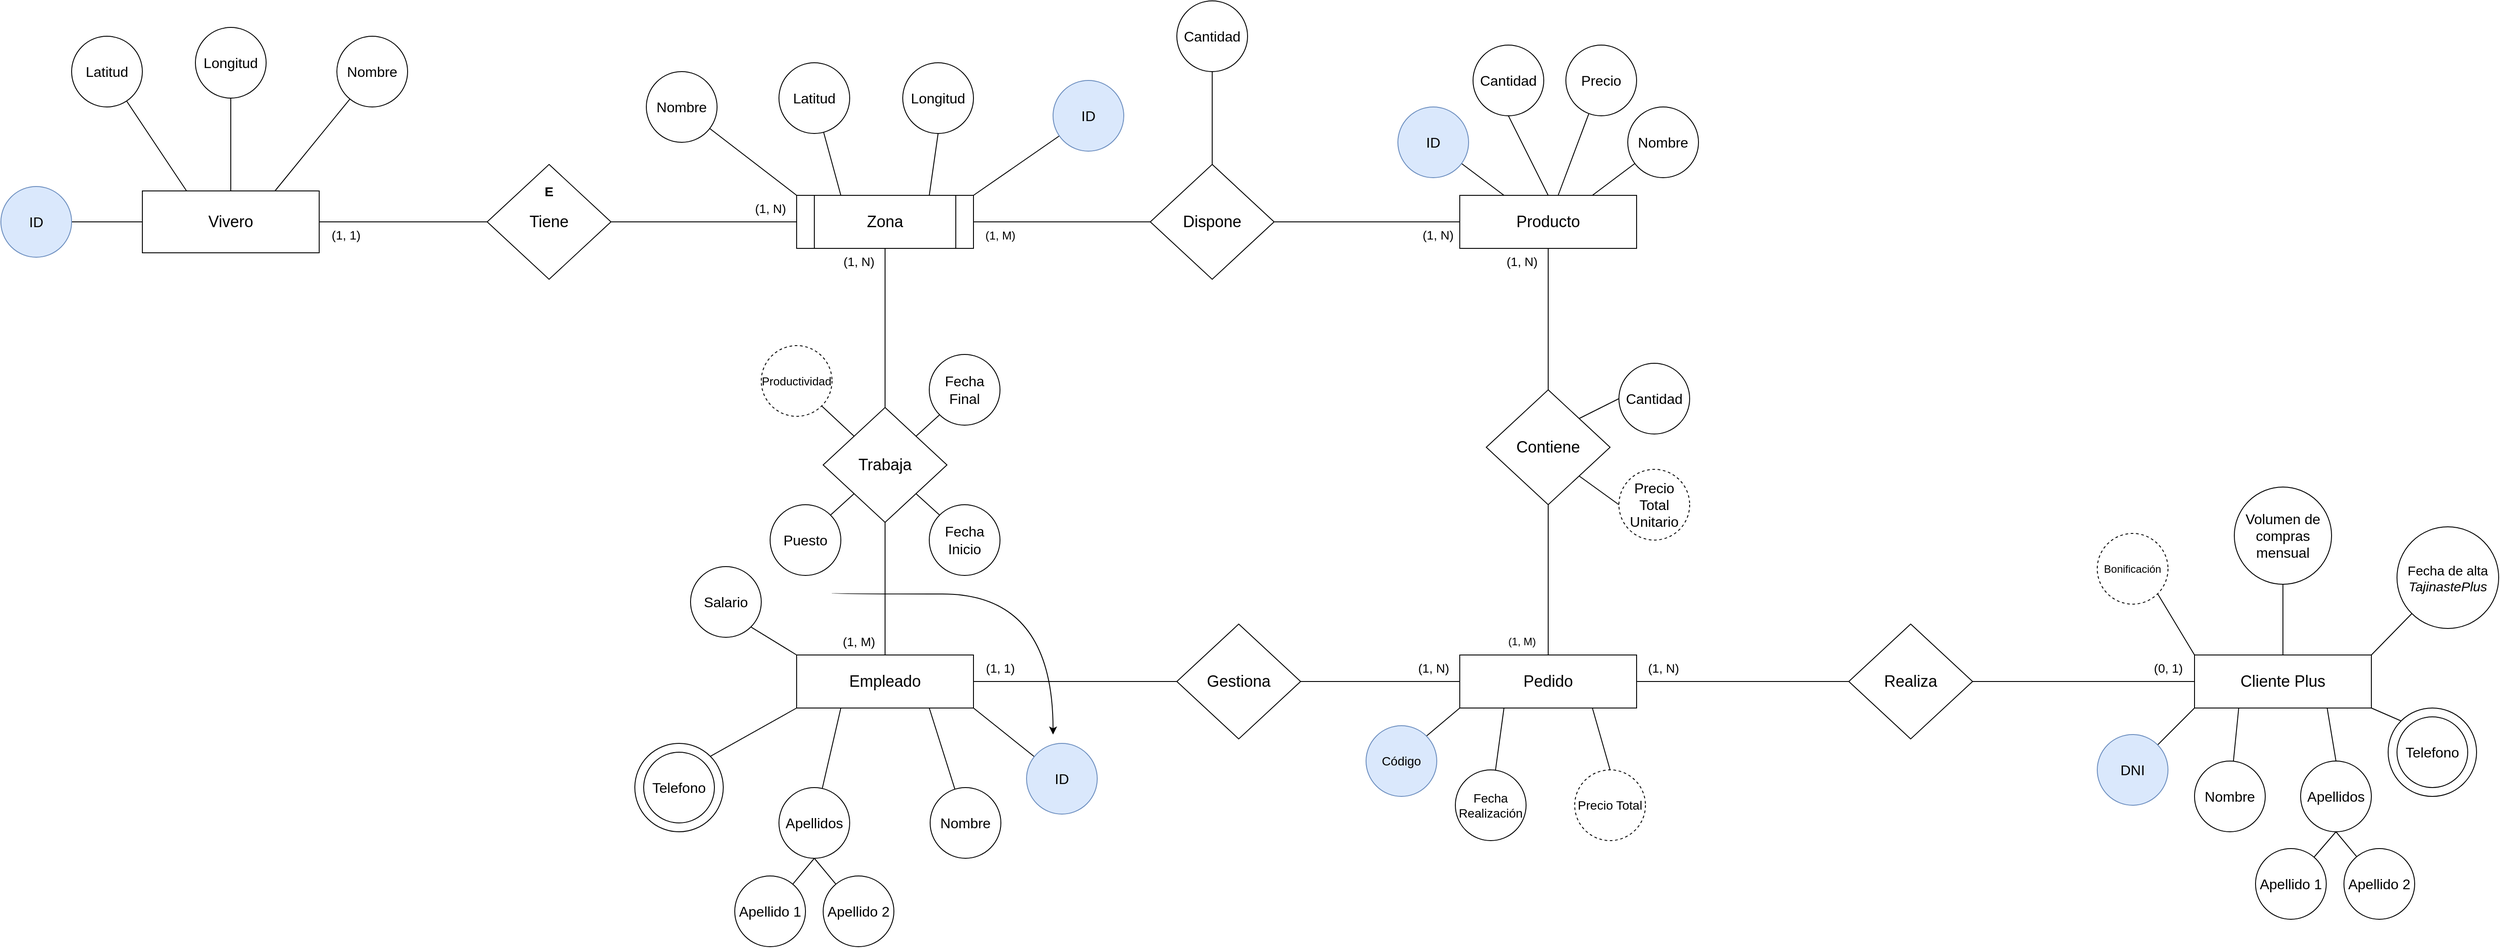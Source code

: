 <mxfile version="24.7.17">
  <diagram name="Página-1" id="b-sZRUC54bsHkVsVPGRe">
    <mxGraphModel grid="1" page="1" gridSize="10" guides="1" tooltips="1" connect="1" arrows="1" fold="1" pageScale="1" pageWidth="827" pageHeight="1169" math="0" shadow="0">
      <root>
        <mxCell id="0" />
        <mxCell id="1" parent="0" />
        <mxCell id="Cqu2y2vWlYIxZw1U-b0p-1" value="&lt;font style=&quot;font-size: 18px;&quot;&gt;Vivero&lt;/font&gt;" style="rounded=0;whiteSpace=wrap;html=1;" vertex="1" parent="1">
          <mxGeometry x="270" y="345" width="200" height="70" as="geometry" />
        </mxCell>
        <mxCell id="Cqu2y2vWlYIxZw1U-b0p-2" value="" style="endArrow=none;html=1;rounded=0;exitX=0;exitY=0.5;exitDx=0;exitDy=0;entryX=1;entryY=0.5;entryDx=0;entryDy=0;" edge="1" parent="1" source="Cqu2y2vWlYIxZw1U-b0p-1" target="Cqu2y2vWlYIxZw1U-b0p-3">
          <mxGeometry width="50" height="50" relative="1" as="geometry">
            <mxPoint x="238.71" y="511.63" as="sourcePoint" />
            <mxPoint x="199.997" y="380.005" as="targetPoint" />
          </mxGeometry>
        </mxCell>
        <mxCell id="2tq7A0gxsJtD3-_1VJJO-26" value="&lt;font style=&quot;font-size: 16px;&quot;&gt;Precio Total Unitario&lt;br&gt;&lt;/font&gt;" style="ellipse;whiteSpace=wrap;html=1;aspect=fixed;dashed=1;" vertex="1" parent="1">
          <mxGeometry x="1940" y="660" width="80" height="80" as="geometry" />
        </mxCell>
        <mxCell id="Cqu2y2vWlYIxZw1U-b0p-3" value="&lt;font style=&quot;font-size: 16px;&quot;&gt;ID&lt;/font&gt;" style="ellipse;whiteSpace=wrap;html=1;aspect=fixed;fillColor=#dae8fc;strokeColor=#6c8ebf;" vertex="1" parent="1">
          <mxGeometry x="110" y="340" width="80" height="80" as="geometry" />
        </mxCell>
        <mxCell id="2tq7A0gxsJtD3-_1VJJO-27" style="rounded=0;orthogonalLoop=1;jettySize=auto;html=1;exitX=0;exitY=0.5;exitDx=0;exitDy=0;entryX=1;entryY=1;entryDx=0;entryDy=0;endArrow=none;endFill=0;" edge="1" parent="1" source="2tq7A0gxsJtD3-_1VJJO-26" target="2tq7A0gxsJtD3-_1VJJO-19">
          <mxGeometry relative="1" as="geometry" />
        </mxCell>
        <mxCell id="Cqu2y2vWlYIxZw1U-b0p-4" value="" style="endArrow=none;html=1;rounded=0;exitX=0.25;exitY=0;exitDx=0;exitDy=0;" edge="1" parent="1" source="Cqu2y2vWlYIxZw1U-b0p-1" target="Cqu2y2vWlYIxZw1U-b0p-5">
          <mxGeometry width="50" height="50" relative="1" as="geometry">
            <mxPoint x="510" y="400" as="sourcePoint" />
            <mxPoint x="310" y="230" as="targetPoint" />
          </mxGeometry>
        </mxCell>
        <mxCell id="Cqu2y2vWlYIxZw1U-b0p-5" value="&lt;font style=&quot;font-size: 16px;&quot;&gt;Latitud&lt;/font&gt;" style="ellipse;whiteSpace=wrap;html=1;aspect=fixed;" vertex="1" parent="1">
          <mxGeometry x="190" y="170" width="80" height="80" as="geometry" />
        </mxCell>
        <mxCell id="Cqu2y2vWlYIxZw1U-b0p-6" value="" style="endArrow=none;html=1;rounded=0;exitX=0.5;exitY=0;exitDx=0;exitDy=0;entryX=0.5;entryY=1;entryDx=0;entryDy=0;" edge="1" parent="1" source="Cqu2y2vWlYIxZw1U-b0p-1" target="Cqu2y2vWlYIxZw1U-b0p-7">
          <mxGeometry width="50" height="50" relative="1" as="geometry">
            <mxPoint x="510" y="400" as="sourcePoint" />
            <mxPoint x="450" y="240" as="targetPoint" />
          </mxGeometry>
        </mxCell>
        <mxCell id="Cqu2y2vWlYIxZw1U-b0p-7" value="&lt;font style=&quot;font-size: 16px;&quot;&gt;Longitud&lt;/font&gt;" style="ellipse;whiteSpace=wrap;html=1;aspect=fixed;" vertex="1" parent="1">
          <mxGeometry x="330" y="160" width="80" height="80" as="geometry" />
        </mxCell>
        <mxCell id="Cqu2y2vWlYIxZw1U-b0p-8" value="" style="endArrow=none;html=1;rounded=0;exitX=1;exitY=0.5;exitDx=0;exitDy=0;" edge="1" parent="1" source="Cqu2y2vWlYIxZw1U-b0p-1" target="Cqu2y2vWlYIxZw1U-b0p-9">
          <mxGeometry width="50" height="50" relative="1" as="geometry">
            <mxPoint x="510" y="390" as="sourcePoint" />
            <mxPoint x="700" y="380" as="targetPoint" />
          </mxGeometry>
        </mxCell>
        <mxCell id="Cqu2y2vWlYIxZw1U-b0p-9" value="&lt;font style=&quot;font-size: 18px;&quot;&gt;Tiene&lt;/font&gt;" style="rhombus;whiteSpace=wrap;html=1;" vertex="1" parent="1">
          <mxGeometry x="660" y="315" width="140" height="130" as="geometry" />
        </mxCell>
        <mxCell id="Cqu2y2vWlYIxZw1U-b0p-10" value="" style="endArrow=none;html=1;rounded=0;exitX=1;exitY=0.5;exitDx=0;exitDy=0;entryX=0;entryY=0.5;entryDx=0;entryDy=0;" edge="1" parent="1" source="Cqu2y2vWlYIxZw1U-b0p-9">
          <mxGeometry width="50" height="50" relative="1" as="geometry">
            <mxPoint x="860" y="379.5" as="sourcePoint" />
            <mxPoint x="1010" y="380" as="targetPoint" />
          </mxGeometry>
        </mxCell>
        <mxCell id="Cqu2y2vWlYIxZw1U-b0p-12" value="" style="endArrow=none;html=1;rounded=0;exitX=0.25;exitY=0;exitDx=0;exitDy=0;" edge="1" parent="1" source="6jOyNxbrhBGqHSmDFOe4-2" target="Cqu2y2vWlYIxZw1U-b0p-13">
          <mxGeometry width="50" height="50" relative="1" as="geometry">
            <mxPoint x="1110" y="350" as="sourcePoint" />
            <mxPoint x="1050" y="230" as="targetPoint" />
          </mxGeometry>
        </mxCell>
        <mxCell id="Cqu2y2vWlYIxZw1U-b0p-13" value="&lt;font style=&quot;font-size: 16px;&quot;&gt;Latitud&lt;/font&gt;" style="ellipse;whiteSpace=wrap;html=1;aspect=fixed;" vertex="1" parent="1">
          <mxGeometry x="990" y="200" width="80" height="80" as="geometry" />
        </mxCell>
        <mxCell id="Cqu2y2vWlYIxZw1U-b0p-14" value="" style="endArrow=none;html=1;rounded=0;exitX=0.75;exitY=0;exitDx=0;exitDy=0;entryX=0.5;entryY=1;entryDx=0;entryDy=0;" edge="1" parent="1" source="6jOyNxbrhBGqHSmDFOe4-2" target="Cqu2y2vWlYIxZw1U-b0p-15">
          <mxGeometry width="50" height="50" relative="1" as="geometry">
            <mxPoint x="1110" y="350" as="sourcePoint" />
            <mxPoint x="1190" y="240" as="targetPoint" />
          </mxGeometry>
        </mxCell>
        <mxCell id="Cqu2y2vWlYIxZw1U-b0p-15" value="&lt;font style=&quot;font-size: 16px;&quot;&gt;Longitud&lt;/font&gt;" style="ellipse;whiteSpace=wrap;html=1;aspect=fixed;" vertex="1" parent="1">
          <mxGeometry x="1130" y="200" width="80" height="80" as="geometry" />
        </mxCell>
        <mxCell id="Cqu2y2vWlYIxZw1U-b0p-16" value="" style="endArrow=none;html=1;rounded=0;exitX=0;exitY=0;exitDx=0;exitDy=0;" edge="1" parent="1" target="Cqu2y2vWlYIxZw1U-b0p-17">
          <mxGeometry width="50" height="50" relative="1" as="geometry">
            <mxPoint x="1010" y="350" as="sourcePoint" />
            <mxPoint x="900" y="260" as="targetPoint" />
          </mxGeometry>
        </mxCell>
        <mxCell id="Cqu2y2vWlYIxZw1U-b0p-17" value="&lt;font style=&quot;font-size: 16px;&quot;&gt;Nombre&lt;/font&gt;" style="ellipse;whiteSpace=wrap;html=1;aspect=fixed;" vertex="1" parent="1">
          <mxGeometry x="840" y="210" width="80" height="80" as="geometry" />
        </mxCell>
        <mxCell id="Cqu2y2vWlYIxZw1U-b0p-18" value="" style="endArrow=none;html=1;rounded=0;exitX=1;exitY=0;exitDx=0;exitDy=0;" edge="1" parent="1" target="Cqu2y2vWlYIxZw1U-b0p-19">
          <mxGeometry width="50" height="50" relative="1" as="geometry">
            <mxPoint x="1210" y="350" as="sourcePoint" />
            <mxPoint x="1340" y="270" as="targetPoint" />
          </mxGeometry>
        </mxCell>
        <mxCell id="Cqu2y2vWlYIxZw1U-b0p-19" value="&lt;font style=&quot;font-size: 16px;&quot;&gt;ID&lt;/font&gt;" style="ellipse;whiteSpace=wrap;html=1;aspect=fixed;fillColor=#dae8fc;strokeColor=#6c8ebf;" vertex="1" parent="1">
          <mxGeometry x="1300" y="220" width="80" height="80" as="geometry" />
        </mxCell>
        <mxCell id="Cqu2y2vWlYIxZw1U-b0p-20" value="" style="endArrow=none;html=1;rounded=0;exitX=0.75;exitY=0;exitDx=0;exitDy=0;" edge="1" parent="1" source="Cqu2y2vWlYIxZw1U-b0p-1" target="Cqu2y2vWlYIxZw1U-b0p-21">
          <mxGeometry width="50" height="50" relative="1" as="geometry">
            <mxPoint x="660" y="390" as="sourcePoint" />
            <mxPoint x="580" y="260" as="targetPoint" />
          </mxGeometry>
        </mxCell>
        <mxCell id="Cqu2y2vWlYIxZw1U-b0p-21" value="&lt;font style=&quot;font-size: 16px;&quot;&gt;Nombre&lt;/font&gt;" style="ellipse;whiteSpace=wrap;html=1;aspect=fixed;" vertex="1" parent="1">
          <mxGeometry x="490" y="170" width="80" height="80" as="geometry" />
        </mxCell>
        <mxCell id="Cqu2y2vWlYIxZw1U-b0p-22" value="&lt;span style=&quot;font-size: 14px;&quot;&gt;(1, 1)&lt;/span&gt;" style="text;html=1;align=center;verticalAlign=middle;resizable=0;points=[];autosize=1;strokeColor=none;fillColor=none;" vertex="1" parent="1">
          <mxGeometry x="470" y="380" width="60" height="30" as="geometry" />
        </mxCell>
        <mxCell id="Cqu2y2vWlYIxZw1U-b0p-23" value="&lt;span style=&quot;font-size: 14px;&quot;&gt;(1, N)&lt;/span&gt;" style="text;html=1;align=center;verticalAlign=middle;resizable=0;points=[];autosize=1;strokeColor=none;fillColor=none;" vertex="1" parent="1">
          <mxGeometry x="950" y="350" width="60" height="30" as="geometry" />
        </mxCell>
        <mxCell id="Cqu2y2vWlYIxZw1U-b0p-24" value="" style="endArrow=none;html=1;rounded=0;exitX=1;exitY=0.5;exitDx=0;exitDy=0;entryX=0;entryY=0.5;entryDx=0;entryDy=0;" edge="1" parent="1" target="Cqu2y2vWlYIxZw1U-b0p-26">
          <mxGeometry width="50" height="50" relative="1" as="geometry">
            <mxPoint x="1210" y="380" as="sourcePoint" />
            <mxPoint x="1410" y="380" as="targetPoint" />
          </mxGeometry>
        </mxCell>
        <mxCell id="Cqu2y2vWlYIxZw1U-b0p-26" value="&lt;font style=&quot;font-size: 18px;&quot;&gt;Dispone&lt;/font&gt;" style="rhombus;whiteSpace=wrap;html=1;" vertex="1" parent="1">
          <mxGeometry x="1410" y="315" width="140" height="130" as="geometry" />
        </mxCell>
        <mxCell id="Cqu2y2vWlYIxZw1U-b0p-28" value="" style="endArrow=none;html=1;rounded=0;exitX=1;exitY=0.5;exitDx=0;exitDy=0;entryX=0;entryY=0.5;entryDx=0;entryDy=0;" edge="1" parent="1" source="Cqu2y2vWlYIxZw1U-b0p-26" target="Cqu2y2vWlYIxZw1U-b0p-29">
          <mxGeometry width="50" height="50" relative="1" as="geometry">
            <mxPoint x="1560" y="379" as="sourcePoint" />
            <mxPoint x="1760" y="379" as="targetPoint" />
          </mxGeometry>
        </mxCell>
        <mxCell id="Cqu2y2vWlYIxZw1U-b0p-29" value="&lt;font style=&quot;font-size: 18px;&quot;&gt;Producto&lt;/font&gt;" style="rounded=0;whiteSpace=wrap;html=1;" vertex="1" parent="1">
          <mxGeometry x="1760" y="350" width="200" height="60" as="geometry" />
        </mxCell>
        <mxCell id="Cqu2y2vWlYIxZw1U-b0p-30" value="" style="endArrow=none;html=1;rounded=0;exitX=0.25;exitY=0;exitDx=0;exitDy=0;" edge="1" parent="1" source="Cqu2y2vWlYIxZw1U-b0p-29" target="Cqu2y2vWlYIxZw1U-b0p-31">
          <mxGeometry width="50" height="50" relative="1" as="geometry">
            <mxPoint x="1690" y="380" as="sourcePoint" />
            <mxPoint x="1680" y="270" as="targetPoint" />
          </mxGeometry>
        </mxCell>
        <mxCell id="Cqu2y2vWlYIxZw1U-b0p-31" value="&lt;font style=&quot;font-size: 16px;&quot;&gt;ID&lt;/font&gt;" style="ellipse;whiteSpace=wrap;html=1;aspect=fixed;fillColor=#dae8fc;strokeColor=#6c8ebf;" vertex="1" parent="1">
          <mxGeometry x="1690" y="250" width="80" height="80" as="geometry" />
        </mxCell>
        <mxCell id="Cqu2y2vWlYIxZw1U-b0p-32" value="" style="endArrow=none;html=1;rounded=0;exitX=0.75;exitY=0;exitDx=0;exitDy=0;" edge="1" parent="1" source="Cqu2y2vWlYIxZw1U-b0p-29" target="Cqu2y2vWlYIxZw1U-b0p-33">
          <mxGeometry width="50" height="50" relative="1" as="geometry">
            <mxPoint x="1690" y="380" as="sourcePoint" />
            <mxPoint x="1800" y="270" as="targetPoint" />
          </mxGeometry>
        </mxCell>
        <mxCell id="Cqu2y2vWlYIxZw1U-b0p-33" value="&lt;font style=&quot;font-size: 16px;&quot;&gt;Nombre&lt;/font&gt;" style="ellipse;whiteSpace=wrap;html=1;aspect=fixed;" vertex="1" parent="1">
          <mxGeometry x="1950" y="250" width="80" height="80" as="geometry" />
        </mxCell>
        <mxCell id="Cqu2y2vWlYIxZw1U-b0p-34" value="" style="endArrow=none;html=1;rounded=0;exitX=0.5;exitY=0;exitDx=0;exitDy=0;" edge="1" parent="1" source="Cqu2y2vWlYIxZw1U-b0p-26" target="Cqu2y2vWlYIxZw1U-b0p-35">
          <mxGeometry width="50" height="50" relative="1" as="geometry">
            <mxPoint x="1340" y="380" as="sourcePoint" />
            <mxPoint x="1480" y="190" as="targetPoint" />
          </mxGeometry>
        </mxCell>
        <mxCell id="Cqu2y2vWlYIxZw1U-b0p-35" value="&lt;font style=&quot;font-size: 16px;&quot;&gt;Cantidad&lt;/font&gt;" style="ellipse;whiteSpace=wrap;html=1;aspect=fixed;" vertex="1" parent="1">
          <mxGeometry x="1440" y="130" width="80" height="80" as="geometry" />
        </mxCell>
        <mxCell id="Cqu2y2vWlYIxZw1U-b0p-36" value="&lt;font style=&quot;font-size: 13px;&quot;&gt;(1, M)&lt;/font&gt;" style="text;html=1;align=center;verticalAlign=middle;resizable=0;points=[];autosize=1;strokeColor=none;fillColor=none;" vertex="1" parent="1">
          <mxGeometry x="1210" y="380" width="60" height="30" as="geometry" />
        </mxCell>
        <mxCell id="Cqu2y2vWlYIxZw1U-b0p-37" value="&lt;font style=&quot;font-size: 14px;&quot;&gt;(1, N)&lt;/font&gt;" style="text;html=1;align=center;verticalAlign=middle;resizable=0;points=[];autosize=1;strokeColor=none;fillColor=none;" vertex="1" parent="1">
          <mxGeometry x="1705" y="380" width="60" height="30" as="geometry" />
        </mxCell>
        <mxCell id="Cqu2y2vWlYIxZw1U-b0p-41" value="&lt;font style=&quot;font-size: 18px;&quot;&gt;Trabaja&lt;/font&gt;" style="rhombus;whiteSpace=wrap;html=1;" vertex="1" parent="1">
          <mxGeometry x="1040" y="590" width="140" height="130" as="geometry" />
        </mxCell>
        <mxCell id="2tq7A0gxsJtD3-_1VJJO-4" style="rounded=0;orthogonalLoop=1;jettySize=auto;html=1;exitX=1;exitY=0.5;exitDx=0;exitDy=0;entryX=0;entryY=0.5;entryDx=0;entryDy=0;endArrow=none;endFill=0;" edge="1" parent="1" source="Cqu2y2vWlYIxZw1U-b0p-48" target="2tq7A0gxsJtD3-_1VJJO-2">
          <mxGeometry relative="1" as="geometry" />
        </mxCell>
        <mxCell id="Cqu2y2vWlYIxZw1U-b0p-48" value="&lt;font style=&quot;font-size: 18px;&quot;&gt;Empleado&lt;/font&gt;" style="rounded=0;whiteSpace=wrap;html=1;" vertex="1" parent="1">
          <mxGeometry x="1010" y="870" width="200" height="60" as="geometry" />
        </mxCell>
        <mxCell id="Cqu2y2vWlYIxZw1U-b0p-49" value="" style="endArrow=none;html=1;rounded=0;exitX=0.5;exitY=0;exitDx=0;exitDy=0;entryX=0.5;entryY=1;entryDx=0;entryDy=0;" edge="1" parent="1" source="Cqu2y2vWlYIxZw1U-b0p-48" target="Cqu2y2vWlYIxZw1U-b0p-41">
          <mxGeometry width="50" height="50" relative="1" as="geometry">
            <mxPoint x="1100" y="750" as="sourcePoint" />
            <mxPoint x="1150" y="700" as="targetPoint" />
          </mxGeometry>
        </mxCell>
        <mxCell id="Cqu2y2vWlYIxZw1U-b0p-50" value="" style="endArrow=none;html=1;rounded=0;exitX=1;exitY=1;exitDx=0;exitDy=0;" edge="1" parent="1" source="Cqu2y2vWlYIxZw1U-b0p-48" target="Cqu2y2vWlYIxZw1U-b0p-51">
          <mxGeometry width="50" height="50" relative="1" as="geometry">
            <mxPoint x="1240" y="940" as="sourcePoint" />
            <mxPoint x="930" y="990" as="targetPoint" />
          </mxGeometry>
        </mxCell>
        <mxCell id="Cqu2y2vWlYIxZw1U-b0p-51" value="&lt;font style=&quot;font-size: 16px;&quot;&gt;ID&lt;/font&gt;" style="ellipse;whiteSpace=wrap;html=1;aspect=fixed;fillColor=#dae8fc;strokeColor=#6c8ebf;" vertex="1" parent="1">
          <mxGeometry x="1270" y="970" width="80" height="80" as="geometry" />
        </mxCell>
        <mxCell id="Cqu2y2vWlYIxZw1U-b0p-52" value="" style="endArrow=none;html=1;rounded=0;exitX=0.75;exitY=1;exitDx=0;exitDy=0;" edge="1" parent="1" source="Cqu2y2vWlYIxZw1U-b0p-48" target="Cqu2y2vWlYIxZw1U-b0p-53">
          <mxGeometry width="50" height="50" relative="1" as="geometry">
            <mxPoint x="1020" y="940" as="sourcePoint" />
            <mxPoint x="880" y="900" as="targetPoint" />
          </mxGeometry>
        </mxCell>
        <mxCell id="Cqu2y2vWlYIxZw1U-b0p-53" value="&lt;font style=&quot;font-size: 16px;&quot;&gt;Nombre&lt;/font&gt;" style="ellipse;whiteSpace=wrap;html=1;aspect=fixed;" vertex="1" parent="1">
          <mxGeometry x="1161" y="1020" width="80" height="80" as="geometry" />
        </mxCell>
        <mxCell id="Cqu2y2vWlYIxZw1U-b0p-54" value="" style="endArrow=none;html=1;rounded=0;exitX=0;exitY=1;exitDx=0;exitDy=0;entryX=1;entryY=0;entryDx=0;entryDy=0;" edge="1" parent="1" source="Cqu2y2vWlYIxZw1U-b0p-48" target="oXYsEidf6VKU98BRxcGU-14">
          <mxGeometry width="50" height="50" relative="1" as="geometry">
            <mxPoint x="1000" y="950.0" as="sourcePoint" />
            <mxPoint x="932.271" y="986.365" as="targetPoint" />
          </mxGeometry>
        </mxCell>
        <mxCell id="pxCASzFqiO6Pbht4L9mE-4" style="rounded=0;orthogonalLoop=1;jettySize=auto;html=1;exitX=0;exitY=0;exitDx=0;exitDy=0;entryX=1;entryY=1;entryDx=0;entryDy=0;endArrow=none;endFill=0;" edge="1" parent="1" source="Cqu2y2vWlYIxZw1U-b0p-57" target="Cqu2y2vWlYIxZw1U-b0p-41">
          <mxGeometry relative="1" as="geometry" />
        </mxCell>
        <mxCell id="Cqu2y2vWlYIxZw1U-b0p-57" value="&lt;font style=&quot;font-size: 16px;&quot;&gt;Fecha Inicio&lt;/font&gt;" style="ellipse;whiteSpace=wrap;html=1;aspect=fixed;" vertex="1" parent="1">
          <mxGeometry x="1160" y="700" width="80" height="80" as="geometry" />
        </mxCell>
        <mxCell id="pxCASzFqiO6Pbht4L9mE-3" style="rounded=0;orthogonalLoop=1;jettySize=auto;html=1;exitX=0;exitY=1;exitDx=0;exitDy=0;entryX=1;entryY=0;entryDx=0;entryDy=0;endArrow=none;endFill=0;" edge="1" parent="1" source="Cqu2y2vWlYIxZw1U-b0p-59" target="Cqu2y2vWlYIxZw1U-b0p-41">
          <mxGeometry relative="1" as="geometry" />
        </mxCell>
        <mxCell id="Cqu2y2vWlYIxZw1U-b0p-59" value="&lt;font style=&quot;font-size: 16px;&quot;&gt;Fecha Final&lt;/font&gt;" style="ellipse;whiteSpace=wrap;html=1;aspect=fixed;" vertex="1" parent="1">
          <mxGeometry x="1160" y="530" width="80" height="80" as="geometry" />
        </mxCell>
        <mxCell id="Cqu2y2vWlYIxZw1U-b0p-63" value="&lt;font style=&quot;font-size: 14px;&quot;&gt;(1, N)&lt;/font&gt;" style="text;html=1;align=center;verticalAlign=middle;resizable=0;points=[];autosize=1;strokeColor=none;fillColor=none;" vertex="1" parent="1">
          <mxGeometry x="1050" y="410" width="60" height="30" as="geometry" />
        </mxCell>
        <mxCell id="6jOyNxbrhBGqHSmDFOe4-2" value="&lt;font style=&quot;font-size: 18px;&quot;&gt;Zona&lt;/font&gt;" style="shape=process;whiteSpace=wrap;html=1;backgroundOutline=1;" vertex="1" parent="1">
          <mxGeometry x="1010" y="350" width="200" height="60" as="geometry" />
        </mxCell>
        <mxCell id="6jOyNxbrhBGqHSmDFOe4-3" value="&lt;font style=&quot;font-size: 15px;&quot;&gt;&lt;b&gt;E&lt;/b&gt;&lt;/font&gt;" style="text;html=1;align=center;verticalAlign=middle;whiteSpace=wrap;rounded=0;" vertex="1" parent="1">
          <mxGeometry x="700" y="330" width="60" height="30" as="geometry" />
        </mxCell>
        <mxCell id="6jOyNxbrhBGqHSmDFOe4-4" value="" style="endArrow=none;html=1;rounded=0;exitX=0.5;exitY=1;exitDx=0;exitDy=0;" edge="1" parent="1" source="6jOyNxbrhBGqHSmDFOe4-2">
          <mxGeometry width="50" height="50" relative="1" as="geometry">
            <mxPoint x="1060" y="760" as="sourcePoint" />
            <mxPoint x="1110" y="590" as="targetPoint" />
          </mxGeometry>
        </mxCell>
        <mxCell id="6jOyNxbrhBGqHSmDFOe4-5" value="&lt;span style=&quot;font-size: 14px;&quot;&gt;(1, M)&lt;/span&gt;" style="text;html=1;align=center;verticalAlign=middle;resizable=0;points=[];autosize=1;strokeColor=none;fillColor=none;" vertex="1" parent="1">
          <mxGeometry x="1050" y="840" width="60" height="30" as="geometry" />
        </mxCell>
        <mxCell id="6jOyNxbrhBGqHSmDFOe4-7" value="" style="endArrow=none;html=1;rounded=0;exitX=0.25;exitY=1;exitDx=0;exitDy=0;" edge="1" parent="1" source="Cqu2y2vWlYIxZw1U-b0p-48" target="6jOyNxbrhBGqHSmDFOe4-8">
          <mxGeometry width="50" height="50" relative="1" as="geometry">
            <mxPoint x="1000" y="980" as="sourcePoint" />
            <mxPoint x="830" y="920" as="targetPoint" />
          </mxGeometry>
        </mxCell>
        <mxCell id="6jOyNxbrhBGqHSmDFOe4-8" value="&lt;font style=&quot;font-size: 16px;&quot;&gt;Apellidos&lt;/font&gt;" style="ellipse;whiteSpace=wrap;html=1;aspect=fixed;" vertex="1" parent="1">
          <mxGeometry x="990" y="1020.0" width="80" height="80" as="geometry" />
        </mxCell>
        <mxCell id="6jOyNxbrhBGqHSmDFOe4-9" value="" style="endArrow=none;html=1;rounded=0;exitX=0.5;exitY=1;exitDx=0;exitDy=0;" edge="1" parent="1" source="6jOyNxbrhBGqHSmDFOe4-8" target="6jOyNxbrhBGqHSmDFOe4-10">
          <mxGeometry width="50" height="50" relative="1" as="geometry">
            <mxPoint x="1040" y="1140" as="sourcePoint" />
            <mxPoint x="640" y="850" as="targetPoint" />
          </mxGeometry>
        </mxCell>
        <mxCell id="6jOyNxbrhBGqHSmDFOe4-10" value="&lt;font style=&quot;font-size: 16px;&quot;&gt;Apellido 1&lt;/font&gt;" style="ellipse;whiteSpace=wrap;html=1;aspect=fixed;" vertex="1" parent="1">
          <mxGeometry x="940" y="1120.0" width="80" height="80" as="geometry" />
        </mxCell>
        <mxCell id="6jOyNxbrhBGqHSmDFOe4-11" value="" style="endArrow=none;html=1;rounded=0;exitX=0.5;exitY=1;exitDx=0;exitDy=0;" edge="1" parent="1" source="6jOyNxbrhBGqHSmDFOe4-8" target="6jOyNxbrhBGqHSmDFOe4-12">
          <mxGeometry width="50" height="50" relative="1" as="geometry">
            <mxPoint x="1050" y="840" as="sourcePoint" />
            <mxPoint x="670" y="960" as="targetPoint" />
          </mxGeometry>
        </mxCell>
        <mxCell id="6jOyNxbrhBGqHSmDFOe4-12" value="&lt;font style=&quot;font-size: 16px;&quot;&gt;Apellido 2&lt;/font&gt;" style="ellipse;whiteSpace=wrap;html=1;aspect=fixed;" vertex="1" parent="1">
          <mxGeometry x="1040" y="1120.0" width="80" height="80" as="geometry" />
        </mxCell>
        <mxCell id="pxCASzFqiO6Pbht4L9mE-5" style="rounded=0;orthogonalLoop=1;jettySize=auto;html=1;exitX=1;exitY=0;exitDx=0;exitDy=0;entryX=0;entryY=1;entryDx=0;entryDy=0;endArrow=none;endFill=0;" edge="1" parent="1" source="6jOyNxbrhBGqHSmDFOe4-16" target="Cqu2y2vWlYIxZw1U-b0p-41">
          <mxGeometry relative="1" as="geometry" />
        </mxCell>
        <mxCell id="6jOyNxbrhBGqHSmDFOe4-16" value="&lt;font style=&quot;font-size: 16px;&quot;&gt;Puesto&lt;/font&gt;" style="ellipse;whiteSpace=wrap;html=1;aspect=fixed;" vertex="1" parent="1">
          <mxGeometry x="980" y="700.0" width="80" height="80" as="geometry" />
        </mxCell>
        <mxCell id="6jOyNxbrhBGqHSmDFOe4-17" value="&lt;font style=&quot;font-size: 18px;&quot;&gt;Cliente Plus&lt;/font&gt;" style="rounded=0;whiteSpace=wrap;html=1;" vertex="1" parent="1">
          <mxGeometry x="2591" y="870" width="200" height="60" as="geometry" />
        </mxCell>
        <mxCell id="6jOyNxbrhBGqHSmDFOe4-18" value="" style="endArrow=none;html=1;rounded=0;exitX=0;exitY=1;exitDx=0;exitDy=0;" edge="1" parent="1" source="6jOyNxbrhBGqHSmDFOe4-17" target="6jOyNxbrhBGqHSmDFOe4-20">
          <mxGeometry width="50" height="50" relative="1" as="geometry">
            <mxPoint x="1891" y="930" as="sourcePoint" />
            <mxPoint x="2521" y="1080" as="targetPoint" />
          </mxGeometry>
        </mxCell>
        <mxCell id="6jOyNxbrhBGqHSmDFOe4-20" value="&lt;font style=&quot;font-size: 16px;&quot;&gt;DNI&lt;/font&gt;" style="ellipse;whiteSpace=wrap;html=1;aspect=fixed;fillColor=#dae8fc;strokeColor=#6c8ebf;" vertex="1" parent="1">
          <mxGeometry x="2481" y="960" width="80" height="80" as="geometry" />
        </mxCell>
        <mxCell id="6jOyNxbrhBGqHSmDFOe4-21" value="" style="endArrow=none;html=1;rounded=0;exitX=0.25;exitY=1;exitDx=0;exitDy=0;" edge="1" parent="1" source="6jOyNxbrhBGqHSmDFOe4-17" target="6jOyNxbrhBGqHSmDFOe4-22">
          <mxGeometry width="50" height="50" relative="1" as="geometry">
            <mxPoint x="1891" y="930" as="sourcePoint" />
            <mxPoint x="2631" y="1060" as="targetPoint" />
          </mxGeometry>
        </mxCell>
        <mxCell id="6jOyNxbrhBGqHSmDFOe4-22" value="&lt;font style=&quot;font-size: 16px;&quot;&gt;Nombre&lt;/font&gt;" style="ellipse;whiteSpace=wrap;html=1;aspect=fixed;" vertex="1" parent="1">
          <mxGeometry x="2591" y="990" width="80" height="80" as="geometry" />
        </mxCell>
        <mxCell id="6jOyNxbrhBGqHSmDFOe4-23" value="&lt;font style=&quot;font-size: 16px;&quot;&gt;Apellidos&lt;/font&gt;" style="ellipse;whiteSpace=wrap;html=1;aspect=fixed;" vertex="1" parent="1">
          <mxGeometry x="2711" y="990.0" width="80" height="80" as="geometry" />
        </mxCell>
        <mxCell id="6jOyNxbrhBGqHSmDFOe4-24" value="" style="endArrow=none;html=1;rounded=0;exitX=0.5;exitY=1;exitDx=0;exitDy=0;" edge="1" parent="1" source="6jOyNxbrhBGqHSmDFOe4-23" target="6jOyNxbrhBGqHSmDFOe4-25">
          <mxGeometry width="50" height="50" relative="1" as="geometry">
            <mxPoint x="2751" y="1130" as="sourcePoint" />
            <mxPoint x="2351" y="840" as="targetPoint" />
          </mxGeometry>
        </mxCell>
        <mxCell id="6jOyNxbrhBGqHSmDFOe4-25" value="&lt;font style=&quot;font-size: 16px;&quot;&gt;Apellido 1&lt;/font&gt;" style="ellipse;whiteSpace=wrap;html=1;aspect=fixed;" vertex="1" parent="1">
          <mxGeometry x="2660" y="1089.0" width="80" height="80" as="geometry" />
        </mxCell>
        <mxCell id="6jOyNxbrhBGqHSmDFOe4-26" value="" style="endArrow=none;html=1;rounded=0;exitX=0.5;exitY=1;exitDx=0;exitDy=0;" edge="1" parent="1" source="6jOyNxbrhBGqHSmDFOe4-23" target="6jOyNxbrhBGqHSmDFOe4-27">
          <mxGeometry width="50" height="50" relative="1" as="geometry">
            <mxPoint x="2761" y="830" as="sourcePoint" />
            <mxPoint x="2381" y="950" as="targetPoint" />
          </mxGeometry>
        </mxCell>
        <mxCell id="6jOyNxbrhBGqHSmDFOe4-27" value="&lt;font style=&quot;font-size: 16px;&quot;&gt;Apellido 2&lt;/font&gt;" style="ellipse;whiteSpace=wrap;html=1;aspect=fixed;" vertex="1" parent="1">
          <mxGeometry x="2760" y="1089.0" width="80" height="80" as="geometry" />
        </mxCell>
        <mxCell id="6jOyNxbrhBGqHSmDFOe4-28" value="" style="endArrow=none;html=1;rounded=0;exitX=0.5;exitY=0;exitDx=0;exitDy=0;entryX=0.75;entryY=1;entryDx=0;entryDy=0;" edge="1" parent="1" source="6jOyNxbrhBGqHSmDFOe4-23" target="6jOyNxbrhBGqHSmDFOe4-17">
          <mxGeometry width="50" height="50" relative="1" as="geometry">
            <mxPoint x="1891" y="1010" as="sourcePoint" />
            <mxPoint x="1941" y="960" as="targetPoint" />
          </mxGeometry>
        </mxCell>
        <mxCell id="2tq7A0gxsJtD3-_1VJJO-6" style="rounded=0;orthogonalLoop=1;jettySize=auto;html=1;exitX=1;exitY=0.5;exitDx=0;exitDy=0;entryX=0;entryY=0.5;entryDx=0;entryDy=0;endArrow=none;endFill=0;" edge="1" parent="1" source="6jOyNxbrhBGqHSmDFOe4-36" target="6jOyNxbrhBGqHSmDFOe4-33">
          <mxGeometry relative="1" as="geometry" />
        </mxCell>
        <mxCell id="6jOyNxbrhBGqHSmDFOe4-36" value="&lt;span style=&quot;font-size: 18px;&quot;&gt;Pedido&lt;/span&gt;" style="rounded=0;whiteSpace=wrap;html=1;" vertex="1" parent="1">
          <mxGeometry x="1760" y="870" width="200" height="60" as="geometry" />
        </mxCell>
        <mxCell id="2tq7A0gxsJtD3-_1VJJO-7" style="edgeStyle=orthogonalEdgeStyle;rounded=0;orthogonalLoop=1;jettySize=auto;html=1;exitX=1;exitY=0.5;exitDx=0;exitDy=0;entryX=0;entryY=0.5;entryDx=0;entryDy=0;endArrow=none;endFill=0;" edge="1" parent="1" source="6jOyNxbrhBGqHSmDFOe4-33" target="6jOyNxbrhBGqHSmDFOe4-17">
          <mxGeometry relative="1" as="geometry" />
        </mxCell>
        <mxCell id="6jOyNxbrhBGqHSmDFOe4-33" value="&lt;span style=&quot;font-size: 18px;&quot;&gt;Realiza&lt;/span&gt;" style="rhombus;whiteSpace=wrap;html=1;" vertex="1" parent="1">
          <mxGeometry x="2200" y="835" width="140" height="130" as="geometry" />
        </mxCell>
        <mxCell id="2tq7A0gxsJtD3-_1VJJO-5" style="edgeStyle=orthogonalEdgeStyle;rounded=0;orthogonalLoop=1;jettySize=auto;html=1;exitX=1;exitY=0.5;exitDx=0;exitDy=0;endArrow=none;endFill=0;" edge="1" parent="1" source="2tq7A0gxsJtD3-_1VJJO-2" target="6jOyNxbrhBGqHSmDFOe4-36">
          <mxGeometry relative="1" as="geometry" />
        </mxCell>
        <mxCell id="2tq7A0gxsJtD3-_1VJJO-2" value="&lt;span style=&quot;font-size: 18px;&quot;&gt;Gestiona&lt;/span&gt;" style="rhombus;whiteSpace=wrap;html=1;" vertex="1" parent="1">
          <mxGeometry x="1440" y="835" width="140" height="130" as="geometry" />
        </mxCell>
        <mxCell id="2tq7A0gxsJtD3-_1VJJO-8" value="&lt;span style=&quot;font-size: 14px;&quot;&gt;(1, N)&lt;/span&gt;" style="text;html=1;align=center;verticalAlign=middle;resizable=0;points=[];autosize=1;strokeColor=none;fillColor=none;" vertex="1" parent="1">
          <mxGeometry x="1700" y="870" width="60" height="30" as="geometry" />
        </mxCell>
        <mxCell id="2tq7A0gxsJtD3-_1VJJO-9" value="&lt;span style=&quot;font-size: 14px;&quot;&gt;(1, 1)&lt;/span&gt;" style="text;html=1;align=center;verticalAlign=middle;resizable=0;points=[];autosize=1;strokeColor=none;fillColor=none;" vertex="1" parent="1">
          <mxGeometry x="1210" y="870" width="60" height="30" as="geometry" />
        </mxCell>
        <mxCell id="m0ytVJ5oXfeXnBo-f1Hs-1" value="&lt;span style=&quot;font-size: 14px;&quot;&gt;(1, N)&lt;/span&gt;" style="text;html=1;align=center;verticalAlign=middle;resizable=0;points=[];autosize=1;strokeColor=none;fillColor=none;" vertex="1" parent="1">
          <mxGeometry x="1960" y="870" width="60" height="30" as="geometry" />
        </mxCell>
        <mxCell id="m0ytVJ5oXfeXnBo-f1Hs-2" value="" style="endArrow=none;html=1;rounded=0;exitX=1;exitY=1;exitDx=0;exitDy=0;entryX=0;entryY=0;entryDx=0;entryDy=0;" edge="1" parent="1" source="6jOyNxbrhBGqHSmDFOe4-17" target="oXYsEidf6VKU98BRxcGU-11">
          <mxGeometry width="50" height="50" relative="1" as="geometry">
            <mxPoint x="2020" y="1040" as="sourcePoint" />
            <mxPoint x="2860" y="980" as="targetPoint" />
          </mxGeometry>
        </mxCell>
        <mxCell id="2tq7A0gxsJtD3-_1VJJO-12" style="rounded=0;orthogonalLoop=1;jettySize=auto;html=1;exitX=0;exitY=1;exitDx=0;exitDy=0;entryX=1;entryY=0;entryDx=0;entryDy=0;endArrow=none;endFill=0;" edge="1" parent="1" source="2tq7A0gxsJtD3-_1VJJO-11" target="6jOyNxbrhBGqHSmDFOe4-17">
          <mxGeometry relative="1" as="geometry" />
        </mxCell>
        <mxCell id="2tq7A0gxsJtD3-_1VJJO-11" value="&lt;font style=&quot;font-size: 15px;&quot;&gt;Fecha de alta &lt;i&gt;TajinastePlus&lt;/i&gt;&lt;/font&gt;" style="ellipse;whiteSpace=wrap;html=1;aspect=fixed;" vertex="1" parent="1">
          <mxGeometry x="2820" y="725" width="115" height="115" as="geometry" />
        </mxCell>
        <mxCell id="pxCASzFqiO6Pbht4L9mE-10" style="rounded=0;orthogonalLoop=1;jettySize=auto;html=1;exitX=1;exitY=1;exitDx=0;exitDy=0;entryX=0;entryY=0;entryDx=0;entryDy=0;endArrow=none;endFill=0;" edge="1" parent="1" source="2tq7A0gxsJtD3-_1VJJO-13" target="6jOyNxbrhBGqHSmDFOe4-17">
          <mxGeometry relative="1" as="geometry" />
        </mxCell>
        <mxCell id="2tq7A0gxsJtD3-_1VJJO-13" value="Bonificación" style="ellipse;whiteSpace=wrap;html=1;aspect=fixed;dashed=1;" vertex="1" parent="1">
          <mxGeometry x="2481" y="732.5" width="80" height="80" as="geometry" />
        </mxCell>
        <mxCell id="2tq7A0gxsJtD3-_1VJJO-15" value="&lt;span style=&quot;font-size: 14px;&quot;&gt;(0&lt;/span&gt;&lt;span style=&quot;font-size: 14px;&quot;&gt;, 1)&lt;/span&gt;" style="text;html=1;align=center;verticalAlign=middle;resizable=0;points=[];autosize=1;strokeColor=none;fillColor=none;" vertex="1" parent="1">
          <mxGeometry x="2531" y="870" width="60" height="30" as="geometry" />
        </mxCell>
        <mxCell id="2tq7A0gxsJtD3-_1VJJO-16" value="&lt;font style=&quot;font-size: 14px;&quot;&gt;Fecha Realización&lt;/font&gt;" style="ellipse;whiteSpace=wrap;html=1;aspect=fixed;" vertex="1" parent="1">
          <mxGeometry x="1755" y="1000" width="80" height="80" as="geometry" />
        </mxCell>
        <mxCell id="2tq7A0gxsJtD3-_1VJJO-29" style="rounded=0;orthogonalLoop=1;jettySize=auto;html=1;exitX=0.5;exitY=0;exitDx=0;exitDy=0;entryX=0.75;entryY=1;entryDx=0;entryDy=0;endArrow=none;endFill=0;" edge="1" parent="1" source="2tq7A0gxsJtD3-_1VJJO-17" target="6jOyNxbrhBGqHSmDFOe4-36">
          <mxGeometry relative="1" as="geometry" />
        </mxCell>
        <mxCell id="2tq7A0gxsJtD3-_1VJJO-17" value="&lt;font style=&quot;font-size: 14px;&quot;&gt;Precio Total&lt;/font&gt;" style="ellipse;whiteSpace=wrap;html=1;aspect=fixed;dashed=1;" vertex="1" parent="1">
          <mxGeometry x="1890" y="1000" width="80" height="80" as="geometry" />
        </mxCell>
        <mxCell id="oXYsEidf6VKU98BRxcGU-6" style="rounded=0;orthogonalLoop=1;jettySize=auto;html=1;exitX=0.5;exitY=0;exitDx=0;exitDy=0;entryX=0.5;entryY=1;entryDx=0;entryDy=0;edgeStyle=orthogonalEdgeStyle;endArrow=none;endFill=0;" edge="1" parent="1" source="2tq7A0gxsJtD3-_1VJJO-19" target="Cqu2y2vWlYIxZw1U-b0p-29">
          <mxGeometry relative="1" as="geometry" />
        </mxCell>
        <mxCell id="oXYsEidf6VKU98BRxcGU-7" style="rounded=0;orthogonalLoop=1;jettySize=auto;html=1;exitX=0.5;exitY=1;exitDx=0;exitDy=0;entryX=0.5;entryY=0;entryDx=0;entryDy=0;endArrow=none;endFill=0;" edge="1" parent="1" source="2tq7A0gxsJtD3-_1VJJO-19" target="6jOyNxbrhBGqHSmDFOe4-36">
          <mxGeometry relative="1" as="geometry" />
        </mxCell>
        <mxCell id="oXYsEidf6VKU98BRxcGU-9" style="rounded=0;orthogonalLoop=1;jettySize=auto;html=1;exitX=1;exitY=0;exitDx=0;exitDy=0;entryX=0;entryY=0.5;entryDx=0;entryDy=0;endArrow=none;endFill=0;" edge="1" parent="1" source="2tq7A0gxsJtD3-_1VJJO-19" target="oXYsEidf6VKU98BRxcGU-8">
          <mxGeometry relative="1" as="geometry" />
        </mxCell>
        <mxCell id="2tq7A0gxsJtD3-_1VJJO-19" value="&lt;font size=&quot;4&quot;&gt;Contiene&lt;/font&gt;" style="rhombus;whiteSpace=wrap;html=1;" vertex="1" parent="1">
          <mxGeometry x="1790" y="570" width="140" height="130" as="geometry" />
        </mxCell>
        <mxCell id="2tq7A0gxsJtD3-_1VJJO-22" style="rounded=0;orthogonalLoop=1;jettySize=auto;html=1;exitX=1;exitY=0;exitDx=0;exitDy=0;entryX=0;entryY=1;entryDx=0;entryDy=0;endArrow=none;endFill=0;" edge="1" parent="1" source="2tq7A0gxsJtD3-_1VJJO-20" target="6jOyNxbrhBGqHSmDFOe4-36">
          <mxGeometry relative="1" as="geometry" />
        </mxCell>
        <mxCell id="2tq7A0gxsJtD3-_1VJJO-20" value="&lt;font style=&quot;font-size: 14px;&quot;&gt;Código&lt;/font&gt;" style="ellipse;whiteSpace=wrap;html=1;aspect=fixed;fillColor=#dae8fc;strokeColor=#6c8ebf;" vertex="1" parent="1">
          <mxGeometry x="1654" y="950" width="80" height="80" as="geometry" />
        </mxCell>
        <mxCell id="oXYsEidf6VKU98BRxcGU-8" value="&lt;font style=&quot;font-size: 16px;&quot;&gt;Cantidad&lt;/font&gt;" style="ellipse;whiteSpace=wrap;html=1;aspect=fixed;" vertex="1" parent="1">
          <mxGeometry x="1940" y="540" width="80" height="80" as="geometry" />
        </mxCell>
        <mxCell id="2tq7A0gxsJtD3-_1VJJO-25" value="" style="endArrow=classic;html=1;rounded=0;edgeStyle=orthogonalEdgeStyle;curved=1;" edge="1" parent="1">
          <mxGeometry width="50" height="50" relative="1" as="geometry">
            <mxPoint x="1050" y="800" as="sourcePoint" />
            <mxPoint x="1300" y="960" as="targetPoint" />
            <Array as="points">
              <mxPoint x="1050" y="801" />
              <mxPoint x="1300" y="801" />
            </Array>
          </mxGeometry>
        </mxCell>
        <mxCell id="oXYsEidf6VKU98BRxcGU-12" value="" style="group" connectable="0" vertex="1" parent="1">
          <mxGeometry x="2810" y="930" width="100" height="100" as="geometry" />
        </mxCell>
        <mxCell id="oXYsEidf6VKU98BRxcGU-11" value="" style="ellipse;whiteSpace=wrap;html=1;aspect=fixed;" vertex="1" parent="oXYsEidf6VKU98BRxcGU-12">
          <mxGeometry width="100" height="100" as="geometry" />
        </mxCell>
        <mxCell id="m0ytVJ5oXfeXnBo-f1Hs-3" value="&lt;font style=&quot;font-size: 16px;&quot;&gt;Telefono&lt;/font&gt;" style="ellipse;whiteSpace=wrap;html=1;aspect=fixed;" vertex="1" parent="oXYsEidf6VKU98BRxcGU-12">
          <mxGeometry x="10" y="10" width="80" height="80" as="geometry" />
        </mxCell>
        <mxCell id="oXYsEidf6VKU98BRxcGU-13" value="" style="group" connectable="0" vertex="1" parent="1">
          <mxGeometry x="827" y="970" width="100" height="100" as="geometry" />
        </mxCell>
        <mxCell id="oXYsEidf6VKU98BRxcGU-14" value="" style="ellipse;whiteSpace=wrap;html=1;aspect=fixed;" vertex="1" parent="oXYsEidf6VKU98BRxcGU-13">
          <mxGeometry width="100" height="100" as="geometry" />
        </mxCell>
        <mxCell id="oXYsEidf6VKU98BRxcGU-15" value="&lt;font style=&quot;font-size: 16px;&quot;&gt;Telefono&lt;/font&gt;" style="ellipse;whiteSpace=wrap;html=1;aspect=fixed;" vertex="1" parent="oXYsEidf6VKU98BRxcGU-13">
          <mxGeometry x="10" y="10" width="80" height="80" as="geometry" />
        </mxCell>
        <mxCell id="2tq7A0gxsJtD3-_1VJJO-30" style="rounded=0;orthogonalLoop=1;jettySize=auto;html=1;entryX=0.25;entryY=1;entryDx=0;entryDy=0;endArrow=none;endFill=0;" edge="1" parent="1" source="2tq7A0gxsJtD3-_1VJJO-16" target="6jOyNxbrhBGqHSmDFOe4-36">
          <mxGeometry relative="1" as="geometry" />
        </mxCell>
        <mxCell id="2tq7A0gxsJtD3-_1VJJO-32" style="rounded=0;orthogonalLoop=1;jettySize=auto;html=1;exitX=0.5;exitY=1;exitDx=0;exitDy=0;entryX=0.5;entryY=0;entryDx=0;entryDy=0;endArrow=none;endFill=0;" edge="1" parent="1" source="2tq7A0gxsJtD3-_1VJJO-31" target="Cqu2y2vWlYIxZw1U-b0p-29">
          <mxGeometry relative="1" as="geometry" />
        </mxCell>
        <mxCell id="2tq7A0gxsJtD3-_1VJJO-31" value="&lt;font size=&quot;3&quot;&gt;Cantidad&lt;/font&gt;" style="ellipse;whiteSpace=wrap;html=1;aspect=fixed;" vertex="1" parent="1">
          <mxGeometry x="1775" y="180" width="80" height="80" as="geometry" />
        </mxCell>
        <mxCell id="2tq7A0gxsJtD3-_1VJJO-34" value="" style="rounded=0;orthogonalLoop=1;jettySize=auto;html=1;endArrow=none;endFill=0;" edge="1" parent="1" source="2tq7A0gxsJtD3-_1VJJO-33" target="Cqu2y2vWlYIxZw1U-b0p-29">
          <mxGeometry relative="1" as="geometry" />
        </mxCell>
        <mxCell id="2tq7A0gxsJtD3-_1VJJO-33" value="&lt;font size=&quot;3&quot;&gt;Precio&lt;/font&gt;" style="ellipse;whiteSpace=wrap;html=1;aspect=fixed;" vertex="1" parent="1">
          <mxGeometry x="1880" y="180" width="80" height="80" as="geometry" />
        </mxCell>
        <mxCell id="2tq7A0gxsJtD3-_1VJJO-35" value="(1, M)" style="text;html=1;align=center;verticalAlign=middle;resizable=0;points=[];autosize=1;strokeColor=none;fillColor=none;" vertex="1" parent="1">
          <mxGeometry x="1805" y="840" width="50" height="30" as="geometry" />
        </mxCell>
        <mxCell id="7LYNic5EFk3HzBCyirs2-2" style="rounded=0;orthogonalLoop=1;jettySize=auto;html=1;exitX=1;exitY=1;exitDx=0;exitDy=0;entryX=0;entryY=0;entryDx=0;entryDy=0;endArrow=none;endFill=0;" edge="1" parent="1" source="7LYNic5EFk3HzBCyirs2-1" target="Cqu2y2vWlYIxZw1U-b0p-48">
          <mxGeometry relative="1" as="geometry" />
        </mxCell>
        <mxCell id="7LYNic5EFk3HzBCyirs2-1" value="&lt;font style=&quot;font-size: 16px;&quot;&gt;Salario&lt;/font&gt;" style="ellipse;whiteSpace=wrap;html=1;aspect=fixed;" vertex="1" parent="1">
          <mxGeometry x="890" y="770" width="80" height="80" as="geometry" />
        </mxCell>
        <mxCell id="F2j9w5URhvaA3emcf3bD-1" style="edgeStyle=orthogonalEdgeStyle;rounded=0;orthogonalLoop=1;jettySize=auto;html=1;entryX=0.5;entryY=0;entryDx=0;entryDy=0;endArrow=none;endFill=0;" edge="1" parent="1" source="GKzgYfXd4jG0JuWnWflR-2" target="6jOyNxbrhBGqHSmDFOe4-17">
          <mxGeometry relative="1" as="geometry" />
        </mxCell>
        <mxCell id="GKzgYfXd4jG0JuWnWflR-2" value="&lt;span style=&quot;font-size: 16px;&quot;&gt;Volumen de compras mensual&lt;/span&gt;" style="ellipse;whiteSpace=wrap;html=1;aspect=fixed;" vertex="1" parent="1">
          <mxGeometry x="2636" y="680" width="110" height="110" as="geometry" />
        </mxCell>
        <mxCell id="pxCASzFqiO6Pbht4L9mE-1" value="&lt;font style=&quot;font-size: 14px;&quot;&gt;(1, N)&lt;/font&gt;" style="text;html=1;align=center;verticalAlign=middle;resizable=0;points=[];autosize=1;strokeColor=none;fillColor=none;" vertex="1" parent="1">
          <mxGeometry x="1800" y="410" width="60" height="30" as="geometry" />
        </mxCell>
        <mxCell id="pxCASzFqiO6Pbht4L9mE-7" style="rounded=0;orthogonalLoop=1;jettySize=auto;html=1;exitX=1;exitY=1;exitDx=0;exitDy=0;entryX=0;entryY=0;entryDx=0;entryDy=0;endArrow=none;endFill=0;" edge="1" parent="1" source="pxCASzFqiO6Pbht4L9mE-6" target="Cqu2y2vWlYIxZw1U-b0p-41">
          <mxGeometry relative="1" as="geometry" />
        </mxCell>
        <mxCell id="pxCASzFqiO6Pbht4L9mE-6" value="&lt;font style=&quot;font-size: 13px;&quot;&gt;Productividad&lt;/font&gt;" style="ellipse;whiteSpace=wrap;html=1;aspect=fixed;dashed=1;" vertex="1" parent="1">
          <mxGeometry x="970" y="520" width="80" height="80" as="geometry" />
        </mxCell>
      </root>
    </mxGraphModel>
  </diagram>
</mxfile>
